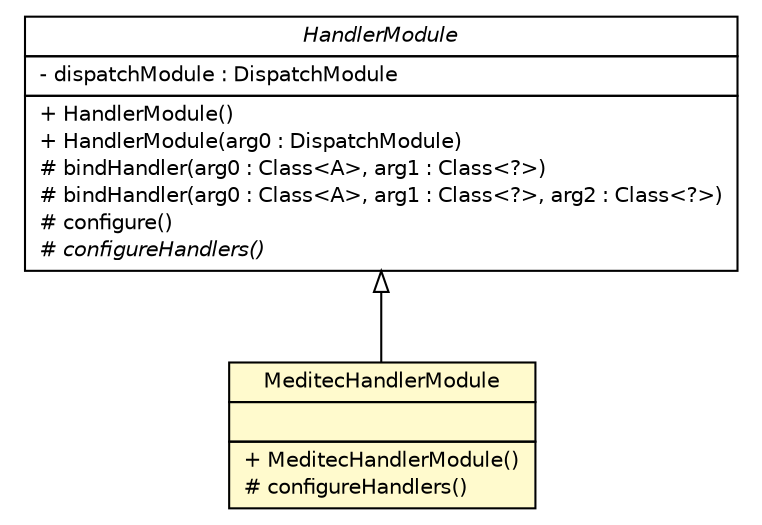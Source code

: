 #!/usr/local/bin/dot
#
# Class diagram 
# Generated by UMLGraph version 5.1 (http://www.umlgraph.org/)
#

digraph G {
	edge [fontname="Helvetica",fontsize=10,labelfontname="Helvetica",labelfontsize=10];
	node [fontname="Helvetica",fontsize=10,shape=plaintext];
	nodesep=0.25;
	ranksep=0.5;
	// br.net.meditec.server.inject.MeditecHandlerModule
	c6950 [label=<<table title="br.net.meditec.server.inject.MeditecHandlerModule" border="0" cellborder="1" cellspacing="0" cellpadding="2" port="p" bgcolor="lemonChiffon" href="./MeditecHandlerModule.html">
		<tr><td><table border="0" cellspacing="0" cellpadding="1">
<tr><td align="center" balign="center"> MeditecHandlerModule </td></tr>
		</table></td></tr>
		<tr><td><table border="0" cellspacing="0" cellpadding="1">
<tr><td align="left" balign="left">  </td></tr>
		</table></td></tr>
		<tr><td><table border="0" cellspacing="0" cellpadding="1">
<tr><td align="left" balign="left"> + MeditecHandlerModule() </td></tr>
<tr><td align="left" balign="left"> # configureHandlers() </td></tr>
		</table></td></tr>
		</table>>, fontname="Helvetica", fontcolor="black", fontsize=10.0];
	//br.net.meditec.server.inject.MeditecHandlerModule extends com.gwtplatform.dispatch.server.guice.HandlerModule
	c6956:p -> c6950:p [dir=back,arrowtail=empty];
	// com.gwtplatform.dispatch.server.guice.HandlerModule
	c6956 [label=<<table title="com.gwtplatform.dispatch.server.guice.HandlerModule" border="0" cellborder="1" cellspacing="0" cellpadding="2" port="p" href="http://java.sun.com/j2se/1.4.2/docs/api/com/gwtplatform/dispatch/server/guice/HandlerModule.html">
		<tr><td><table border="0" cellspacing="0" cellpadding="1">
<tr><td align="center" balign="center"><font face="Helvetica-Oblique"> HandlerModule </font></td></tr>
		</table></td></tr>
		<tr><td><table border="0" cellspacing="0" cellpadding="1">
<tr><td align="left" balign="left"> - dispatchModule : DispatchModule </td></tr>
		</table></td></tr>
		<tr><td><table border="0" cellspacing="0" cellpadding="1">
<tr><td align="left" balign="left"> + HandlerModule() </td></tr>
<tr><td align="left" balign="left"> + HandlerModule(arg0 : DispatchModule) </td></tr>
<tr><td align="left" balign="left"> # bindHandler(arg0 : Class&lt;A&gt;, arg1 : Class&lt;?&gt;) </td></tr>
<tr><td align="left" balign="left"> # bindHandler(arg0 : Class&lt;A&gt;, arg1 : Class&lt;?&gt;, arg2 : Class&lt;?&gt;) </td></tr>
<tr><td align="left" balign="left"> # configure() </td></tr>
<tr><td align="left" balign="left"><font face="Helvetica-Oblique" point-size="10.0"> # configureHandlers() </font></td></tr>
		</table></td></tr>
		</table>>, fontname="Helvetica", fontcolor="black", fontsize=10.0];
}

